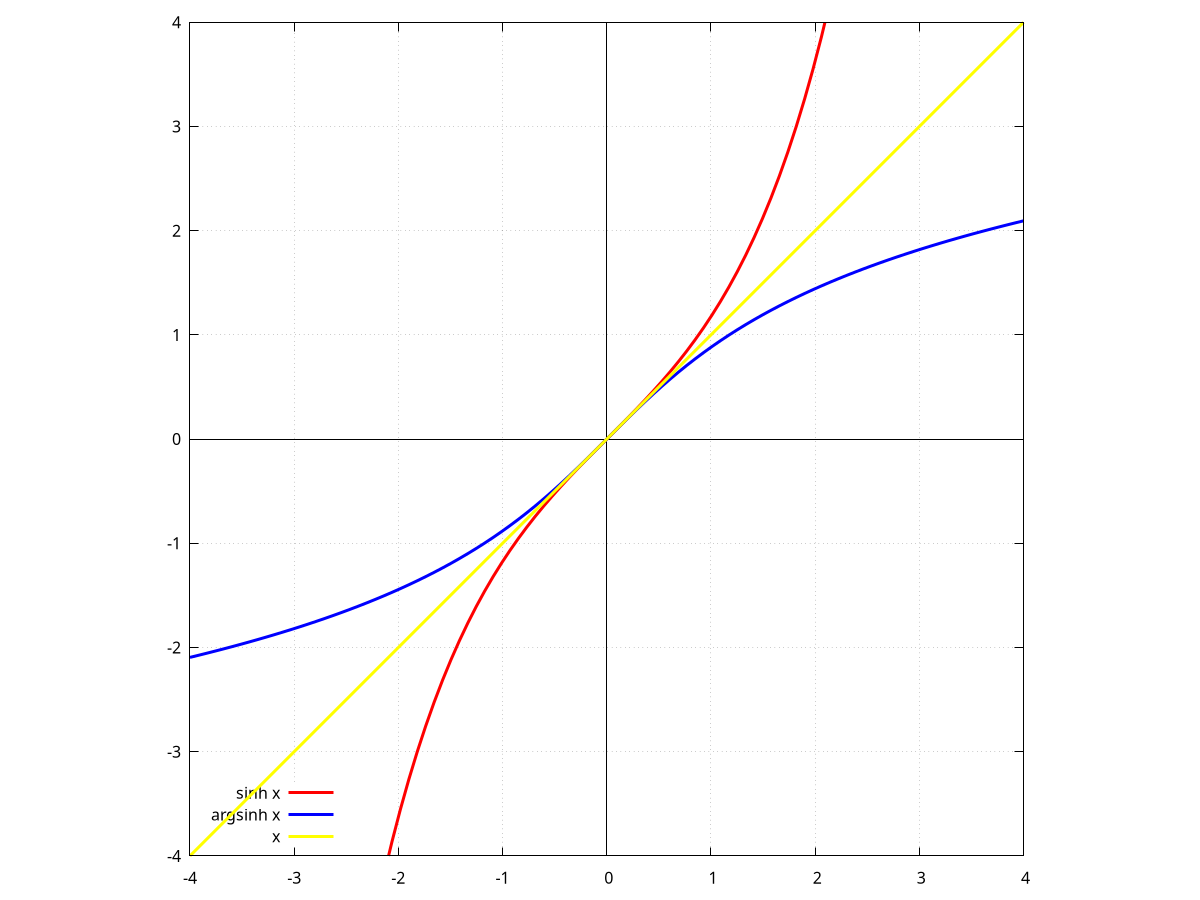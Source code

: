reset
set terminal postscript enhanced color
set output "argsinh.ps"
set size square
set grid
set style line 1 lt 1 lw 3 pt 3 linecolor rgb "red"
set style line 2 lt 1 lw 3 pt 3 linecolor rgb "blue"
set style line 3 lt 1 lw 3 pt 3 linecolor rgb "yellow"
set key left bottom
set yzeroaxis lt -1
set xzeroaxis lt -1
set yrange [-4:4]
plot [-4:4] sinh(x) w l ls 1 title "sinh x", log(x+sqrt(x**2+1)) w l ls 2 title "argsinh x", x w l ls 3
